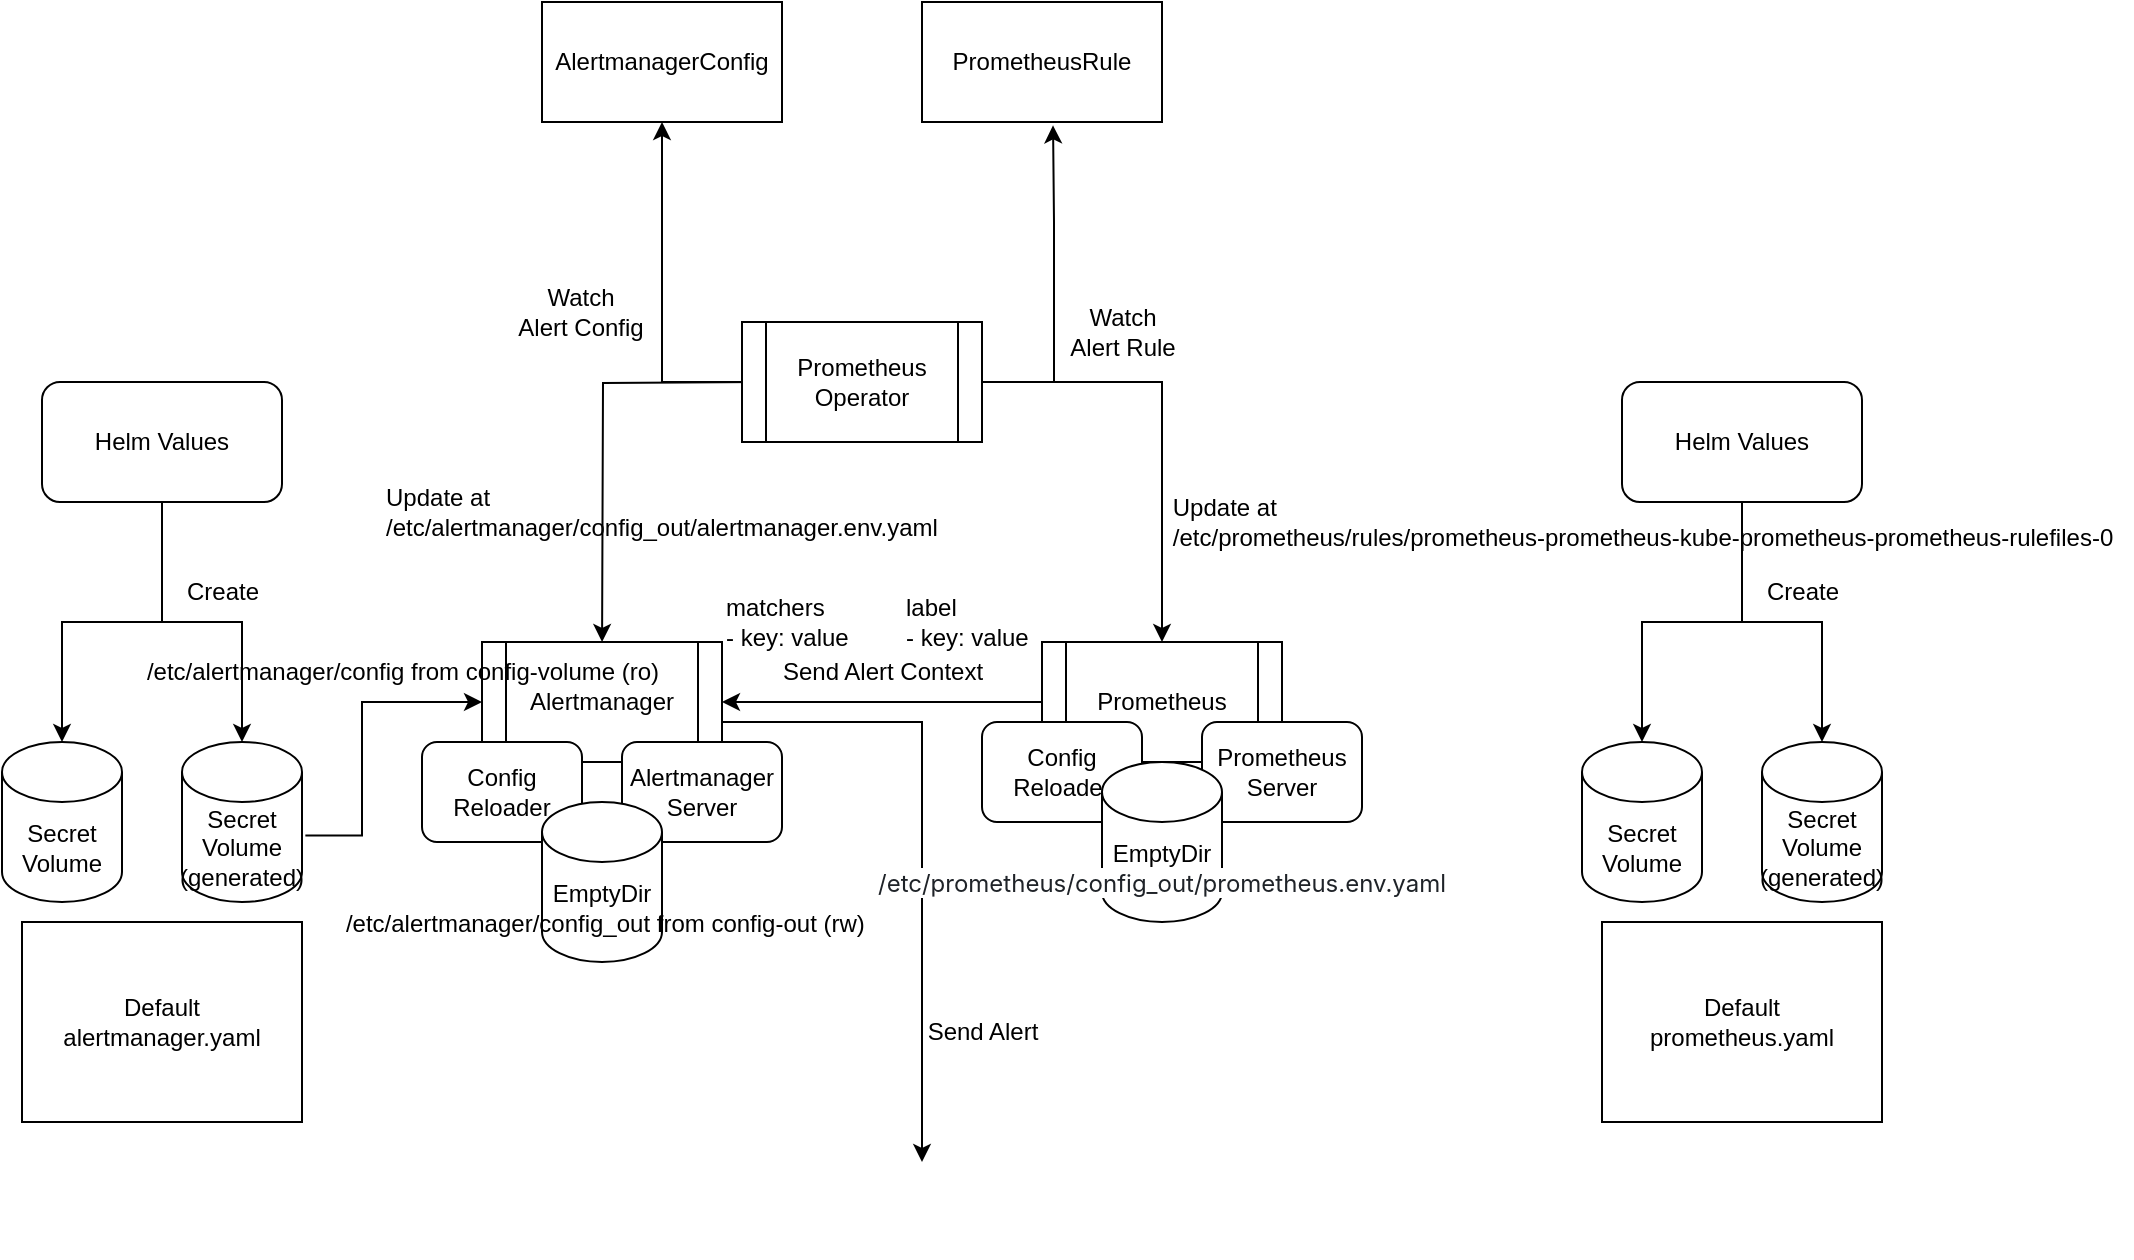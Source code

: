 <mxfile version="24.8.4" pages="3">
  <diagram name="Overall" id="imuQKAUCu5dubq_rODLa">
    <mxGraphModel dx="954" dy="1688" grid="1" gridSize="10" guides="1" tooltips="1" connect="1" arrows="1" fold="1" page="1" pageScale="1" pageWidth="827" pageHeight="1169" math="0" shadow="0">
      <root>
        <mxCell id="0" />
        <mxCell id="1" parent="0" />
        <mxCell id="gS8YIqSY_J7xMPx6njZp-2" value="Secret&lt;div&gt;Volume&lt;/div&gt;" style="shape=cylinder3;whiteSpace=wrap;html=1;boundedLbl=1;backgroundOutline=1;size=15;" parent="1" vertex="1">
          <mxGeometry x="80" y="220" width="60" height="80" as="geometry" />
        </mxCell>
        <mxCell id="gS8YIqSY_J7xMPx6njZp-3" style="edgeStyle=orthogonalEdgeStyle;rounded=0;orthogonalLoop=1;jettySize=auto;html=1;entryX=1.028;entryY=0.585;entryDx=0;entryDy=0;entryPerimeter=0;startArrow=classic;startFill=1;endArrow=none;endFill=0;" parent="1" target="gS8YIqSY_J7xMPx6njZp-35" edge="1">
          <mxGeometry relative="1" as="geometry">
            <mxPoint x="320" y="200.034" as="sourcePoint" />
            <Array as="points">
              <mxPoint x="260" y="200" />
              <mxPoint x="260" y="267" />
            </Array>
          </mxGeometry>
        </mxCell>
        <mxCell id="gS8YIqSY_J7xMPx6njZp-9" style="edgeStyle=orthogonalEdgeStyle;rounded=0;orthogonalLoop=1;jettySize=auto;html=1;exitX=0;exitY=0.5;exitDx=0;exitDy=0;" parent="1" source="gS8YIqSY_J7xMPx6njZp-11" target="gS8YIqSY_J7xMPx6njZp-7" edge="1">
          <mxGeometry relative="1" as="geometry">
            <mxPoint x="580.0" y="40.034" as="sourcePoint" />
            <Array as="points">
              <mxPoint x="410" y="40" />
            </Array>
          </mxGeometry>
        </mxCell>
        <mxCell id="gS8YIqSY_J7xMPx6njZp-10" style="edgeStyle=orthogonalEdgeStyle;rounded=0;orthogonalLoop=1;jettySize=auto;html=1;" parent="1" edge="1">
          <mxGeometry relative="1" as="geometry">
            <mxPoint x="460.0" y="40.034" as="sourcePoint" />
            <mxPoint x="380.034" y="170" as="targetPoint" />
          </mxGeometry>
        </mxCell>
        <mxCell id="gS8YIqSY_J7xMPx6njZp-7" value="AlertmanagerConfig" style="rounded=0;whiteSpace=wrap;html=1;" parent="1" vertex="1">
          <mxGeometry x="350" y="-150" width="120" height="60" as="geometry" />
        </mxCell>
        <mxCell id="gS8YIqSY_J7xMPx6njZp-8" value="PrometheusRule" style="rounded=0;whiteSpace=wrap;html=1;" parent="1" vertex="1">
          <mxGeometry x="540" y="-150" width="120" height="60" as="geometry" />
        </mxCell>
        <mxCell id="gS8YIqSY_J7xMPx6njZp-15" style="edgeStyle=orthogonalEdgeStyle;rounded=0;orthogonalLoop=1;jettySize=auto;html=1;" parent="1" source="gS8YIqSY_J7xMPx6njZp-11" target="gS8YIqSY_J7xMPx6njZp-13" edge="1">
          <mxGeometry relative="1" as="geometry" />
        </mxCell>
        <mxCell id="gS8YIqSY_J7xMPx6njZp-11" value="Prometheus&lt;div&gt;Operator&lt;/div&gt;" style="shape=process;whiteSpace=wrap;html=1;backgroundOutline=1;" parent="1" vertex="1">
          <mxGeometry x="450" y="10" width="120" height="60" as="geometry" />
        </mxCell>
        <mxCell id="gS8YIqSY_J7xMPx6njZp-24" style="edgeStyle=orthogonalEdgeStyle;rounded=0;orthogonalLoop=1;jettySize=auto;html=1;" parent="1" source="gS8YIqSY_J7xMPx6njZp-12" target="gS8YIqSY_J7xMPx6njZp-23" edge="1">
          <mxGeometry relative="1" as="geometry">
            <mxPoint x="644" y="270" as="sourcePoint" />
            <Array as="points">
              <mxPoint x="540" y="210" />
            </Array>
          </mxGeometry>
        </mxCell>
        <mxCell id="gS8YIqSY_J7xMPx6njZp-12" value="Alertmanager" style="shape=process;whiteSpace=wrap;html=1;backgroundOutline=1;" parent="1" vertex="1">
          <mxGeometry x="320" y="170" width="120" height="60" as="geometry" />
        </mxCell>
        <mxCell id="gS8YIqSY_J7xMPx6njZp-19" style="edgeStyle=orthogonalEdgeStyle;rounded=0;orthogonalLoop=1;jettySize=auto;html=1;entryX=1;entryY=0.5;entryDx=0;entryDy=0;" parent="1" source="gS8YIqSY_J7xMPx6njZp-13" target="gS8YIqSY_J7xMPx6njZp-12" edge="1">
          <mxGeometry relative="1" as="geometry" />
        </mxCell>
        <mxCell id="gS8YIqSY_J7xMPx6njZp-13" value="Prometheus" style="shape=process;whiteSpace=wrap;html=1;backgroundOutline=1;" parent="1" vertex="1">
          <mxGeometry x="600" y="170" width="120" height="60" as="geometry" />
        </mxCell>
        <mxCell id="gS8YIqSY_J7xMPx6njZp-38" style="edgeStyle=orthogonalEdgeStyle;rounded=0;orthogonalLoop=1;jettySize=auto;html=1;" parent="1" source="gS8YIqSY_J7xMPx6njZp-16" target="gS8YIqSY_J7xMPx6njZp-2" edge="1">
          <mxGeometry relative="1" as="geometry" />
        </mxCell>
        <mxCell id="gS8YIqSY_J7xMPx6njZp-39" style="edgeStyle=orthogonalEdgeStyle;rounded=0;orthogonalLoop=1;jettySize=auto;html=1;" parent="1" source="gS8YIqSY_J7xMPx6njZp-16" target="gS8YIqSY_J7xMPx6njZp-35" edge="1">
          <mxGeometry relative="1" as="geometry" />
        </mxCell>
        <mxCell id="gS8YIqSY_J7xMPx6njZp-16" value="Helm Values" style="rounded=1;whiteSpace=wrap;html=1;" parent="1" vertex="1">
          <mxGeometry x="100" y="40" width="120" height="60" as="geometry" />
        </mxCell>
        <mxCell id="gS8YIqSY_J7xMPx6njZp-18" style="edgeStyle=orthogonalEdgeStyle;rounded=0;orthogonalLoop=1;jettySize=auto;html=1;entryX=0.546;entryY=1.028;entryDx=0;entryDy=0;entryPerimeter=0;" parent="1" source="gS8YIqSY_J7xMPx6njZp-11" target="gS8YIqSY_J7xMPx6njZp-8" edge="1">
          <mxGeometry relative="1" as="geometry">
            <Array as="points">
              <mxPoint x="606" y="40" />
              <mxPoint x="606" y="-40" />
            </Array>
          </mxGeometry>
        </mxCell>
        <mxCell id="gS8YIqSY_J7xMPx6njZp-20" value="&lt;div&gt;Watch&lt;/div&gt;Alert Rule" style="text;html=1;align=center;verticalAlign=middle;resizable=0;points=[];autosize=1;strokeColor=none;fillColor=none;" parent="1" vertex="1">
          <mxGeometry x="600" y="-5" width="80" height="40" as="geometry" />
        </mxCell>
        <mxCell id="gS8YIqSY_J7xMPx6njZp-21" value="Watch&lt;div&gt;Alert Config&lt;/div&gt;" style="text;html=1;align=center;verticalAlign=middle;resizable=0;points=[];autosize=1;strokeColor=none;fillColor=none;" parent="1" vertex="1">
          <mxGeometry x="324" y="-15" width="90" height="40" as="geometry" />
        </mxCell>
        <mxCell id="gS8YIqSY_J7xMPx6njZp-22" value="Send Alert Context" style="text;html=1;align=center;verticalAlign=middle;resizable=0;points=[];autosize=1;strokeColor=none;fillColor=none;" parent="1" vertex="1">
          <mxGeometry x="460" y="170" width="120" height="30" as="geometry" />
        </mxCell>
        <mxCell id="gS8YIqSY_J7xMPx6njZp-23" value="" style="shape=image;html=1;verticalAlign=top;verticalLabelPosition=bottom;labelBackgroundColor=#ffffff;imageAspect=0;aspect=fixed;image=https://cdn2.iconfinder.com/data/icons/social-media-2285/512/1_Slack_colored_svg-128.png" parent="1" vertex="1">
          <mxGeometry x="520" y="430" width="48" height="48" as="geometry" />
        </mxCell>
        <mxCell id="gS8YIqSY_J7xMPx6njZp-25" value="Send Alert" style="text;html=1;align=center;verticalAlign=middle;resizable=0;points=[];autosize=1;strokeColor=none;fillColor=none;" parent="1" vertex="1">
          <mxGeometry x="530" y="350" width="80" height="30" as="geometry" />
        </mxCell>
        <mxCell id="gS8YIqSY_J7xMPx6njZp-27" value="label&lt;div&gt;- key: value&lt;/div&gt;" style="text;html=1;align=left;verticalAlign=middle;resizable=0;points=[];autosize=1;strokeColor=none;fillColor=none;" parent="1" vertex="1">
          <mxGeometry x="530" y="140" width="80" height="40" as="geometry" />
        </mxCell>
        <mxCell id="gS8YIqSY_J7xMPx6njZp-28" value="Update at&lt;div&gt;/etc/alertmanager/config_out/alertmanager.env.yaml&lt;/div&gt;" style="text;html=1;align=left;verticalAlign=middle;resizable=0;points=[];autosize=1;strokeColor=none;fillColor=none;" parent="1" vertex="1">
          <mxGeometry x="270" y="85" width="300" height="40" as="geometry" />
        </mxCell>
        <mxCell id="gS8YIqSY_J7xMPx6njZp-29" value="&lt;div style=&quot;text-align: left;&quot;&gt;&lt;span style=&quot;background-color: initial;&quot;&gt;Update at&lt;/span&gt;&lt;/div&gt;&lt;div style=&quot;text-align: left;&quot;&gt;/etc/prometheus/rules/prometheus-prometheus-kube-prometheus-prometheus-rulefiles-0&lt;br&gt;&lt;/div&gt;" style="text;html=1;align=center;verticalAlign=middle;resizable=0;points=[];autosize=1;strokeColor=none;fillColor=none;" parent="1" vertex="1">
          <mxGeometry x="655" y="90" width="490" height="40" as="geometry" />
        </mxCell>
        <mxCell id="gS8YIqSY_J7xMPx6njZp-32" value="Alertmanager&lt;div&gt;Server&lt;/div&gt;" style="rounded=1;whiteSpace=wrap;html=1;" parent="1" vertex="1">
          <mxGeometry x="390" y="220" width="80" height="50" as="geometry" />
        </mxCell>
        <mxCell id="gS8YIqSY_J7xMPx6njZp-33" value="Config Reloader" style="rounded=1;whiteSpace=wrap;html=1;" parent="1" vertex="1">
          <mxGeometry x="290" y="220" width="80" height="50" as="geometry" />
        </mxCell>
        <mxCell id="gS8YIqSY_J7xMPx6njZp-34" value="EmptyDir&lt;div&gt;&lt;span style=&quot;text-wrap: nowrap;&quot;&gt;&amp;nbsp;/etc/alertmanager/config_out from config-out (rw)&lt;/span&gt;&lt;br&gt;&lt;/div&gt;" style="shape=cylinder3;whiteSpace=wrap;html=1;boundedLbl=1;backgroundOutline=1;size=15;" parent="1" vertex="1">
          <mxGeometry x="350" y="250" width="60" height="80" as="geometry" />
        </mxCell>
        <mxCell id="gS8YIqSY_J7xMPx6njZp-35" value="Secret&lt;div&gt;Volume&lt;/div&gt;&lt;div&gt;&lt;span style=&quot;background-color: initial;&quot;&gt;(&lt;/span&gt;&lt;span style=&quot;text-wrap: nowrap; background-color: initial;&quot;&gt;generated)&lt;/span&gt;&lt;/div&gt;" style="shape=cylinder3;whiteSpace=wrap;html=1;boundedLbl=1;backgroundOutline=1;size=15;" parent="1" vertex="1">
          <mxGeometry x="170" y="220" width="60" height="80" as="geometry" />
        </mxCell>
        <mxCell id="gS8YIqSY_J7xMPx6njZp-5" value="&lt;div&gt;Default&lt;/div&gt;alertmanager.yaml" style="rounded=0;whiteSpace=wrap;html=1;" parent="1" vertex="1">
          <mxGeometry x="90" y="310" width="140" height="100" as="geometry" />
        </mxCell>
        <mxCell id="gS8YIqSY_J7xMPx6njZp-26" value="matchers&lt;div&gt;- key: value&lt;/div&gt;" style="text;html=1;align=left;verticalAlign=middle;resizable=0;points=[];autosize=1;strokeColor=none;fillColor=none;" parent="1" vertex="1">
          <mxGeometry x="440" y="140" width="80" height="40" as="geometry" />
        </mxCell>
        <mxCell id="gS8YIqSY_J7xMPx6njZp-41" value="Create" style="text;html=1;align=center;verticalAlign=middle;resizable=0;points=[];autosize=1;strokeColor=none;fillColor=none;" parent="1" vertex="1">
          <mxGeometry x="160" y="130" width="60" height="30" as="geometry" />
        </mxCell>
        <mxCell id="gS8YIqSY_J7xMPx6njZp-42" value="&lt;div&gt;/etc/alertmanager/config from config-volume (ro)&lt;/div&gt;" style="text;html=1;align=center;verticalAlign=middle;resizable=0;points=[];autosize=1;strokeColor=none;fillColor=none;" parent="1" vertex="1">
          <mxGeometry x="140" y="170" width="280" height="30" as="geometry" />
        </mxCell>
        <mxCell id="Sy2hENMCRLGoZXecPlhb-1" value="Config Reloader" style="rounded=1;whiteSpace=wrap;html=1;" parent="1" vertex="1">
          <mxGeometry x="570" y="210" width="80" height="50" as="geometry" />
        </mxCell>
        <mxCell id="Sy2hENMCRLGoZXecPlhb-2" value="Prometheus&lt;div&gt;Server&lt;/div&gt;" style="rounded=1;whiteSpace=wrap;html=1;" parent="1" vertex="1">
          <mxGeometry x="680" y="210" width="80" height="50" as="geometry" />
        </mxCell>
        <mxCell id="Sy2hENMCRLGoZXecPlhb-4" value="&lt;font style=&quot;font-size: 12px;&quot;&gt;EmptyDir&lt;/font&gt;&lt;div&gt;&lt;span style=&quot;color: rgb(31, 35, 40); font-family: -apple-system, &amp;quot;system-ui&amp;quot;, &amp;quot;Segoe UI&amp;quot;, &amp;quot;Noto Sans&amp;quot;, Helvetica, Arial, sans-serif, &amp;quot;Apple Color Emoji&amp;quot;, &amp;quot;Segoe UI Emoji&amp;quot;; text-align: left; background-color: rgb(255, 255, 255);&quot;&gt;&lt;font style=&quot;font-size: 12px;&quot;&gt;/etc/prometheus/config_out/prometheus.env.yaml&lt;/font&gt;&lt;/span&gt;&lt;/div&gt;" style="shape=cylinder3;whiteSpace=wrap;html=1;boundedLbl=1;backgroundOutline=1;size=15;" parent="1" vertex="1">
          <mxGeometry x="630" y="230" width="60" height="80" as="geometry" />
        </mxCell>
        <mxCell id="Sy2hENMCRLGoZXecPlhb-5" value="Secret&lt;div&gt;Volume&lt;/div&gt;" style="shape=cylinder3;whiteSpace=wrap;html=1;boundedLbl=1;backgroundOutline=1;size=15;" parent="1" vertex="1">
          <mxGeometry x="870" y="220" width="60" height="80" as="geometry" />
        </mxCell>
        <mxCell id="Sy2hENMCRLGoZXecPlhb-6" style="edgeStyle=orthogonalEdgeStyle;rounded=0;orthogonalLoop=1;jettySize=auto;html=1;" parent="1" source="Sy2hENMCRLGoZXecPlhb-8" target="Sy2hENMCRLGoZXecPlhb-5" edge="1">
          <mxGeometry relative="1" as="geometry" />
        </mxCell>
        <mxCell id="Sy2hENMCRLGoZXecPlhb-7" style="edgeStyle=orthogonalEdgeStyle;rounded=0;orthogonalLoop=1;jettySize=auto;html=1;" parent="1" source="Sy2hENMCRLGoZXecPlhb-8" target="Sy2hENMCRLGoZXecPlhb-9" edge="1">
          <mxGeometry relative="1" as="geometry" />
        </mxCell>
        <mxCell id="Sy2hENMCRLGoZXecPlhb-8" value="Helm Values" style="rounded=1;whiteSpace=wrap;html=1;" parent="1" vertex="1">
          <mxGeometry x="890" y="40" width="120" height="60" as="geometry" />
        </mxCell>
        <mxCell id="Sy2hENMCRLGoZXecPlhb-9" value="Secret&lt;div&gt;Volume&lt;/div&gt;&lt;div&gt;&lt;span style=&quot;background-color: initial;&quot;&gt;(&lt;/span&gt;&lt;span style=&quot;text-wrap: nowrap; background-color: initial;&quot;&gt;generated)&lt;/span&gt;&lt;/div&gt;" style="shape=cylinder3;whiteSpace=wrap;html=1;boundedLbl=1;backgroundOutline=1;size=15;" parent="1" vertex="1">
          <mxGeometry x="960" y="220" width="60" height="80" as="geometry" />
        </mxCell>
        <mxCell id="Sy2hENMCRLGoZXecPlhb-10" value="&lt;div&gt;Default&lt;/div&gt;prometheus.yaml" style="rounded=0;whiteSpace=wrap;html=1;" parent="1" vertex="1">
          <mxGeometry x="880" y="310" width="140" height="100" as="geometry" />
        </mxCell>
        <mxCell id="Sy2hENMCRLGoZXecPlhb-11" value="Create" style="text;html=1;align=center;verticalAlign=middle;resizable=0;points=[];autosize=1;strokeColor=none;fillColor=none;" parent="1" vertex="1">
          <mxGeometry x="950" y="130" width="60" height="30" as="geometry" />
        </mxCell>
      </root>
    </mxGraphModel>
  </diagram>
  <diagram id="xoopgFap4zwOX7No_BLC" name="Alertmanager">
    <mxGraphModel dx="795" dy="1533" grid="1" gridSize="10" guides="1" tooltips="1" connect="1" arrows="1" fold="1" page="1" pageScale="1" pageWidth="850" pageHeight="1100" math="0" shadow="0">
      <root>
        <mxCell id="0" />
        <mxCell id="1" parent="0" />
        <mxCell id="P-bCbfepLtGHkHCjRY2Y-1" value="AlertmanagerConfig" style="rounded=0;whiteSpace=wrap;html=1;" vertex="1" parent="1">
          <mxGeometry x="200" y="80" width="120" height="60" as="geometry" />
        </mxCell>
        <mxCell id="ABv5iIzW0BFB5_YG5_i1-2" style="edgeStyle=orthogonalEdgeStyle;rounded=0;orthogonalLoop=1;jettySize=auto;html=1;" edge="1" parent="1" source="qiCw9OH5trEnS-vTR3OG-1" target="P-bCbfepLtGHkHCjRY2Y-1">
          <mxGeometry relative="1" as="geometry" />
        </mxCell>
        <mxCell id="ABv5iIzW0BFB5_YG5_i1-3" style="edgeStyle=orthogonalEdgeStyle;rounded=0;orthogonalLoop=1;jettySize=auto;html=1;" edge="1" parent="1" source="qiCw9OH5trEnS-vTR3OG-1" target="ABv5iIzW0BFB5_YG5_i1-1">
          <mxGeometry relative="1" as="geometry" />
        </mxCell>
        <mxCell id="qiCw9OH5trEnS-vTR3OG-1" value="Prometheus&lt;div&gt;Operator&lt;/div&gt;" style="shape=process;whiteSpace=wrap;html=1;backgroundOutline=1;" vertex="1" parent="1">
          <mxGeometry x="390" y="-30" width="120" height="60" as="geometry" />
        </mxCell>
        <mxCell id="ABv5iIzW0BFB5_YG5_i1-1" value="Alertmanager" style="shape=process;whiteSpace=wrap;html=1;backgroundOutline=1;" vertex="1" parent="1">
          <mxGeometry x="390" y="80" width="120" height="60" as="geometry" />
        </mxCell>
        <mxCell id="ABv5iIzW0BFB5_YG5_i1-4" value="1. Watch" style="text;html=1;align=center;verticalAlign=middle;resizable=0;points=[];autosize=1;strokeColor=none;fillColor=none;" vertex="1" parent="1">
          <mxGeometry x="250" y="-30" width="70" height="30" as="geometry" />
        </mxCell>
        <mxCell id="ABv5iIzW0BFB5_YG5_i1-5" value="2. Update at&lt;div&gt;&lt;span style=&quot;&quot;&gt;/etc/alertmanager/config_out/alertmanager.env.yaml&lt;/span&gt;&lt;/div&gt;" style="text;html=1;align=left;verticalAlign=middle;resizable=0;points=[];autosize=1;strokeColor=none;fillColor=none;" vertex="1" parent="1">
          <mxGeometry x="460" y="30" width="300" height="40" as="geometry" />
        </mxCell>
        <mxCell id="DnRpoO-GAsHnInqONnnn-2" style="edgeStyle=orthogonalEdgeStyle;rounded=0;orthogonalLoop=1;jettySize=auto;html=1;startArrow=classic;startFill=1;" edge="1" parent="1" source="Xyu1mQVtb5oKosG9DAKy-1" target="DnRpoO-GAsHnInqONnnn-1">
          <mxGeometry relative="1" as="geometry" />
        </mxCell>
        <mxCell id="Xyu1mQVtb5oKosG9DAKy-1" value="Alertmanager&lt;div&gt;Server&lt;/div&gt;" style="rounded=1;whiteSpace=wrap;html=1;" vertex="1" parent="1">
          <mxGeometry x="460" y="130" width="80" height="50" as="geometry" />
        </mxCell>
        <mxCell id="Xyu1mQVtb5oKosG9DAKy-2" value="Config Reloader" style="rounded=1;whiteSpace=wrap;html=1;" vertex="1" parent="1">
          <mxGeometry x="360" y="130" width="80" height="50" as="geometry" />
        </mxCell>
        <mxCell id="Xyu1mQVtb5oKosG9DAKy-3" value="&lt;div style=&quot;&quot;&gt;&lt;span style=&quot;background-color: initial;&quot;&gt;EmptyDir&lt;/span&gt;&lt;/div&gt;" style="shape=cylinder3;whiteSpace=wrap;html=1;boundedLbl=1;backgroundOutline=1;size=15;" vertex="1" parent="1">
          <mxGeometry x="420" y="160" width="60" height="80" as="geometry" />
        </mxCell>
        <mxCell id="Xyu1mQVtb5oKosG9DAKy-4" value="&amp;nbsp;/etc/alertmanager/config_out from config-out (rw)" style="text;html=1;align=center;verticalAlign=middle;resizable=0;points=[];autosize=1;strokeColor=none;fillColor=none;" vertex="1" parent="1">
          <mxGeometry x="305" y="240" width="290" height="30" as="geometry" />
        </mxCell>
        <mxCell id="DnRpoO-GAsHnInqONnnn-1" value="Secret&lt;div&gt;Volume&lt;/div&gt;" style="shape=cylinder3;whiteSpace=wrap;html=1;boundedLbl=1;backgroundOutline=1;size=15;" vertex="1" parent="1">
          <mxGeometry x="610" y="115" width="60" height="80" as="geometry" />
        </mxCell>
        <mxCell id="DnRpoO-GAsHnInqONnnn-3" value="Mount" style="text;html=1;align=center;verticalAlign=middle;resizable=0;points=[];autosize=1;strokeColor=none;fillColor=none;" vertex="1" parent="1">
          <mxGeometry x="544" y="130" width="60" height="30" as="geometry" />
        </mxCell>
        <mxCell id="j2p6RyJOeBbjaTue_J8N-1" value="&lt;div&gt;/etc/alertmanager/config from config-volume (ro)&lt;/div&gt;" style="text;html=1;align=center;verticalAlign=middle;resizable=0;points=[];autosize=1;strokeColor=none;fillColor=none;" vertex="1" parent="1">
          <mxGeometry x="510" y="190" width="280" height="30" as="geometry" />
        </mxCell>
        <mxCell id="fZmXEQOYArc7XWfug8S8-4" style="edgeStyle=orthogonalEdgeStyle;rounded=0;orthogonalLoop=1;jettySize=auto;html=1;" edge="1" parent="1" source="fZmXEQOYArc7XWfug8S8-1" target="DnRpoO-GAsHnInqONnnn-1">
          <mxGeometry relative="1" as="geometry" />
        </mxCell>
        <mxCell id="fZmXEQOYArc7XWfug8S8-1" value="Helm" style="rounded=1;whiteSpace=wrap;html=1;" vertex="1" parent="1">
          <mxGeometry x="820" y="135" width="90" height="40" as="geometry" />
        </mxCell>
        <mxCell id="fZmXEQOYArc7XWfug8S8-3" value="Create&amp;nbsp;&lt;div&gt;default&amp;nbsp;&lt;span style=&quot;text-wrap-mode: wrap;&quot;&gt;alertmanager.yaml&lt;/span&gt;&amp;nbsp;&lt;div&gt;base on values.yaml&lt;/div&gt;&lt;/div&gt;" style="text;html=1;align=center;verticalAlign=middle;resizable=0;points=[];autosize=1;strokeColor=none;fillColor=none;" vertex="1" parent="1">
          <mxGeometry x="670" y="100" width="160" height="60" as="geometry" />
        </mxCell>
      </root>
    </mxGraphModel>
  </diagram>
  <diagram id="jls6bmM84CAP_VDsyYto" name="Sending Alerm">
    <mxGraphModel dx="681" dy="371" grid="1" gridSize="10" guides="1" tooltips="1" connect="1" arrows="1" fold="1" page="1" pageScale="1" pageWidth="850" pageHeight="1100" math="0" shadow="0">
      <root>
        <mxCell id="0" />
        <mxCell id="1" parent="0" />
        <mxCell id="57vYUYbNsG1p7w0_gWyc-5" style="edgeStyle=orthogonalEdgeStyle;rounded=0;orthogonalLoop=1;jettySize=auto;html=1;entryX=0.5;entryY=0;entryDx=0;entryDy=0;startArrow=classic;startFill=1;" edge="1" parent="1" source="3yCYqpEDqa0DHnXyoei9-1" target="57vYUYbNsG1p7w0_gWyc-4">
          <mxGeometry relative="1" as="geometry" />
        </mxCell>
        <mxCell id="sithjZ6sJUQuwXukoUR5-9" style="edgeStyle=orthogonalEdgeStyle;rounded=0;orthogonalLoop=1;jettySize=auto;html=1;" edge="1" parent="1" target="sithjZ6sJUQuwXukoUR5-1">
          <mxGeometry relative="1" as="geometry">
            <mxPoint x="665" y="155" as="sourcePoint" />
            <mxPoint x="735" y="100" as="targetPoint" />
            <Array as="points">
              <mxPoint x="715" y="155" />
              <mxPoint x="715" y="100" />
            </Array>
          </mxGeometry>
        </mxCell>
        <mxCell id="sithjZ6sJUQuwXukoUR5-10" style="edgeStyle=orthogonalEdgeStyle;rounded=0;orthogonalLoop=1;jettySize=auto;html=1;" edge="1" parent="1" target="sithjZ6sJUQuwXukoUR5-3">
          <mxGeometry relative="1" as="geometry">
            <mxPoint x="665" y="155" as="sourcePoint" />
            <Array as="points">
              <mxPoint x="735" y="155" />
              <mxPoint x="735" y="155" />
            </Array>
          </mxGeometry>
        </mxCell>
        <mxCell id="sithjZ6sJUQuwXukoUR5-11" style="edgeStyle=orthogonalEdgeStyle;rounded=0;orthogonalLoop=1;jettySize=auto;html=1;exitX=1;exitY=0.5;exitDx=0;exitDy=0;" edge="1" parent="1" source="3yCYqpEDqa0DHnXyoei9-1" target="sithjZ6sJUQuwXukoUR5-4">
          <mxGeometry relative="1" as="geometry">
            <mxPoint x="650" y="155" as="sourcePoint" />
            <Array as="points">
              <mxPoint x="715" y="155" />
              <mxPoint x="715" y="220" />
            </Array>
          </mxGeometry>
        </mxCell>
        <mxCell id="3yCYqpEDqa0DHnXyoei9-1" value="Alertmanager&lt;div&gt;Server&lt;/div&gt;" style="rounded=1;whiteSpace=wrap;html=1;" vertex="1" parent="1">
          <mxGeometry x="560" y="130" width="80" height="50" as="geometry" />
        </mxCell>
        <mxCell id="57vYUYbNsG1p7w0_gWyc-2" style="edgeStyle=orthogonalEdgeStyle;rounded=0;orthogonalLoop=1;jettySize=auto;html=1;" edge="1" parent="1" source="3yCYqpEDqa0DHnXyoei9-2" target="3yCYqpEDqa0DHnXyoei9-1">
          <mxGeometry relative="1" as="geometry" />
        </mxCell>
        <mxCell id="3yCYqpEDqa0DHnXyoei9-2" value="Prometheus&lt;div&gt;Server&lt;/div&gt;" style="rounded=1;whiteSpace=wrap;html=1;" vertex="1" parent="1">
          <mxGeometry x="390" y="130" width="80" height="50" as="geometry" />
        </mxCell>
        <mxCell id="57vYUYbNsG1p7w0_gWyc-3" value="Send&lt;div&gt;Alert Conext&lt;div&gt;include labels&lt;/div&gt;&lt;/div&gt;" style="text;html=1;align=center;verticalAlign=middle;resizable=0;points=[];autosize=1;strokeColor=none;fillColor=none;" vertex="1" parent="1">
          <mxGeometry x="460" y="100" width="100" height="60" as="geometry" />
        </mxCell>
        <mxCell id="57vYUYbNsG1p7w0_gWyc-4" value="&lt;div&gt;Select Receiver&lt;/div&gt;&lt;div&gt;based on&amp;nbsp;&lt;/div&gt;route.matchers" style="shape=parallelogram;perimeter=parallelogramPerimeter;whiteSpace=wrap;html=1;fixedSize=1;" vertex="1" parent="1">
          <mxGeometry x="537.5" y="220" width="125" height="60" as="geometry" />
        </mxCell>
        <mxCell id="sithjZ6sJUQuwXukoUR5-1" value="" style="shape=image;html=1;verticalAlign=top;verticalLabelPosition=bottom;labelBackgroundColor=#ffffff;imageAspect=0;aspect=fixed;image=https://cdn2.iconfinder.com/data/icons/social-media-2285/512/1_Slack_colored_svg-128.png" vertex="1" parent="1">
          <mxGeometry x="753.5" y="77" width="38" height="38" as="geometry" />
        </mxCell>
        <mxCell id="sithjZ6sJUQuwXukoUR5-3" value="" style="sketch=0;outlineConnect=0;fontColor=#232F3E;gradientColor=none;fillColor=#232F3D;strokeColor=none;dashed=0;verticalLabelPosition=bottom;verticalAlign=top;align=center;html=1;fontSize=12;fontStyle=0;aspect=fixed;pointerEvents=1;shape=mxgraph.aws4.email_2;" vertex="1" parent="1">
          <mxGeometry x="752" y="145" width="45.5" height="28.59" as="geometry" />
        </mxCell>
        <mxCell id="sithjZ6sJUQuwXukoUR5-4" value="" style="sketch=0;pointerEvents=1;shadow=0;dashed=0;html=1;strokeColor=#3700CC;fillColor=#6a00ff;labelPosition=center;verticalLabelPosition=bottom;verticalAlign=top;align=center;outlineConnect=0;shape=mxgraph.veeam2.microsoft_teams;fontColor=#ffffff;" vertex="1" parent="1">
          <mxGeometry x="757.75" y="200" width="34" height="34" as="geometry" />
        </mxCell>
        <mxCell id="sithjZ6sJUQuwXukoUR5-5" value="Slack" style="text;html=1;align=center;verticalAlign=middle;resizable=0;points=[];autosize=1;strokeColor=none;fillColor=none;" vertex="1" parent="1">
          <mxGeometry x="746.5" y="107" width="50" height="30" as="geometry" />
        </mxCell>
        <mxCell id="sithjZ6sJUQuwXukoUR5-7" value="Email" style="text;html=1;align=center;verticalAlign=middle;resizable=0;points=[];autosize=1;strokeColor=none;fillColor=none;" vertex="1" parent="1">
          <mxGeometry x="748.5" y="166" width="50" height="30" as="geometry" />
        </mxCell>
        <mxCell id="sithjZ6sJUQuwXukoUR5-8" value="Teams" style="text;html=1;align=center;verticalAlign=middle;resizable=0;points=[];autosize=1;strokeColor=none;fillColor=none;" vertex="1" parent="1">
          <mxGeometry x="743.75" y="228" width="60" height="30" as="geometry" />
        </mxCell>
        <mxCell id="sithjZ6sJUQuwXukoUR5-12" value="Send Alarm" style="text;html=1;align=center;verticalAlign=middle;resizable=0;points=[];autosize=1;strokeColor=none;fillColor=none;" vertex="1" parent="1">
          <mxGeometry x="630" y="130" width="90" height="30" as="geometry" />
        </mxCell>
      </root>
    </mxGraphModel>
  </diagram>
</mxfile>
